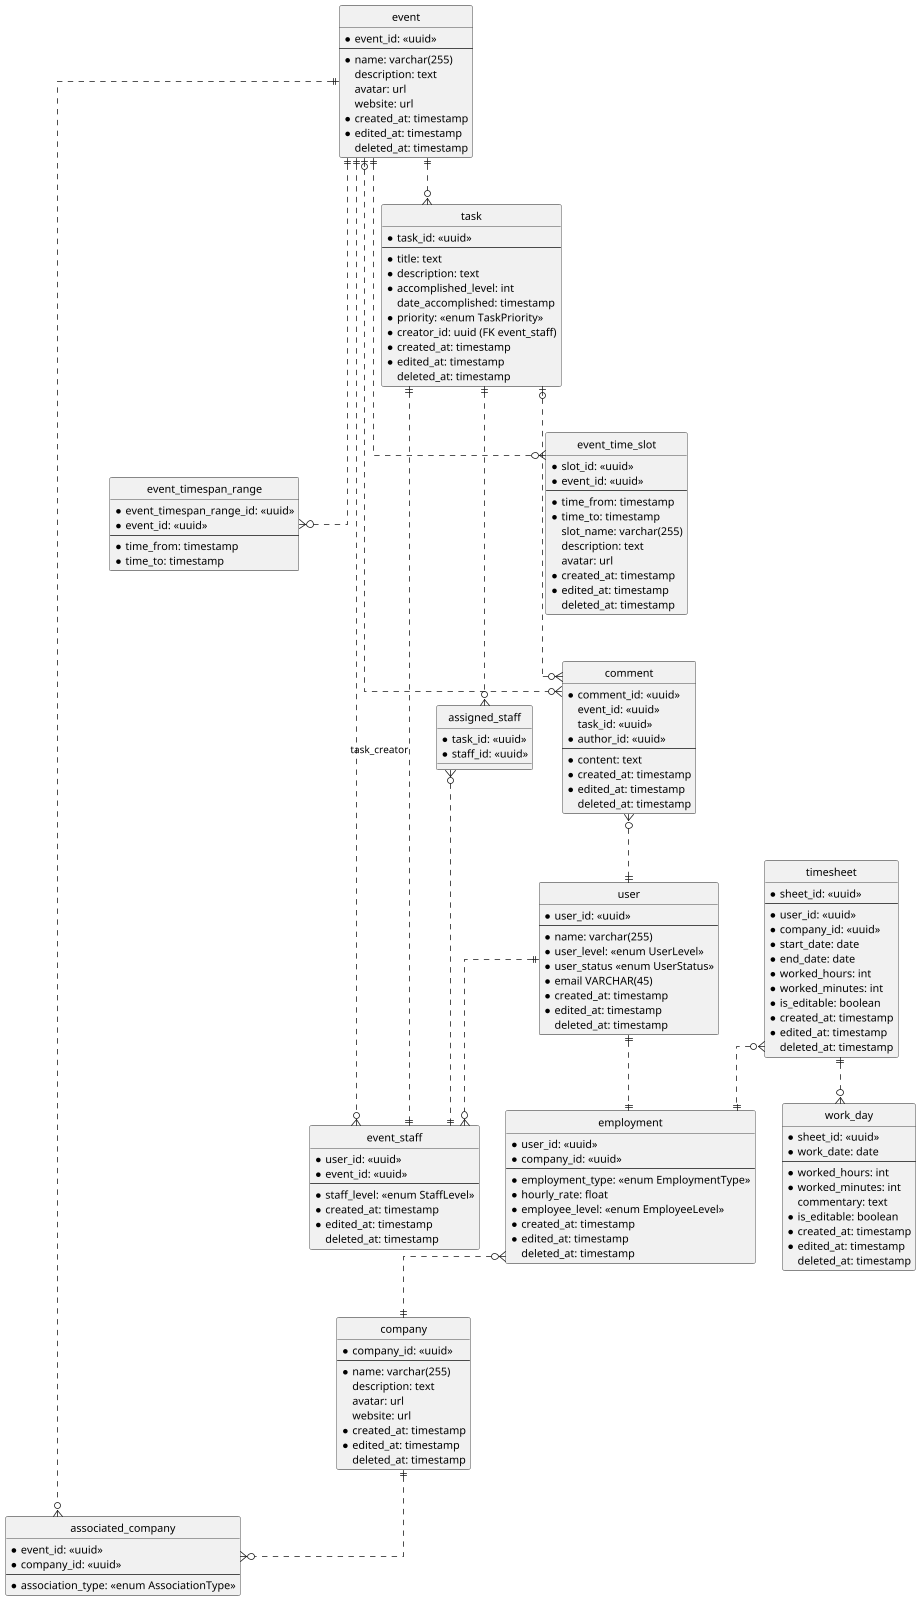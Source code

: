 @startuml erd
skinparam Linetype ortho
scale 1600 * 1600
hide circle

entity user {
    *user_id: <<uuid>>
    ---
    *name: varchar(255)
    *user_level: <<enum UserLevel>>
    *user_status <<enum UserStatus>>
    *email VARCHAR(45)
    *created_at: timestamp
    *edited_at: timestamp
    deleted_at: timestamp
}

entity timesheet {
    *sheet_id: <<uuid>>
    ---
    *user_id: <<uuid>>
    *company_id: <<uuid>>
    *start_date: date
    *end_date: date
    *worked_hours: int
    *worked_minutes: int
    *is_editable: boolean
    *created_at: timestamp
    *edited_at: timestamp
    deleted_at: timestamp
}

entity work_day {
    *sheet_id: <<uuid>>
    *work_date: date
    ---
    *worked_hours: int
    *worked_minutes: int
    commentary: text
    *is_editable: boolean
    *created_at: timestamp
    *edited_at: timestamp
    deleted_at: timestamp
}

entity event {
    *event_id: <<uuid>>
    ---
    *name: varchar(255)
    description: text
    avatar: url
    website: url
    *created_at: timestamp
    *edited_at: timestamp
    deleted_at: timestamp
}

entity event_timespan_range {
    *event_timespan_range_id: <<uuid>>
    *event_id: <<uuid>>
    ---
    *time_from: timestamp
    *time_to: timestamp
}

entity task {
    *task_id: <<uuid>>
    --
    *title: text
    *description: text
    *accomplished_level: int
    date_accomplished: timestamp
    *priority: <<enum TaskPriority>>
    *creator_id: uuid (FK event_staff)
    *created_at: timestamp
    *edited_at: timestamp
    deleted_at: timestamp
}

entity assigned_staff {
    *task_id: <<uuid>>
    *staff_id: <<uuid>>
}

entity event_time_slot {
    *slot_id: <<uuid>>
    *event_id: <<uuid>>
    ----
    *time_from: timestamp
    *time_to: timestamp
    slot_name: varchar(255)
    description: text
    avatar: url
    *created_at: timestamp
    *edited_at: timestamp
    deleted_at: timestamp
}

entity company {
    *company_id: <<uuid>>
    ---
    *name: varchar(255)
    description: text
    avatar: url
    website: url
    *created_at: timestamp
    *edited_at: timestamp
    deleted_at: timestamp
}

entity associated_company {
    *event_id: <<uuid>>
    *company_id: <<uuid>>
    ---
    *association_type: <<enum AssociationType>>
}

entity employment {
    *user_id: <<uuid>>
    *company_id: <<uuid>>
    ---
    *employment_type: <<enum EmploymentType>>
    *hourly_rate: float
    *employee_level: <<enum EmployeeLevel>>
    *created_at: timestamp
    *edited_at: timestamp
    deleted_at: timestamp
}

entity event_staff {
    *user_id: <<uuid>>
    *event_id: <<uuid>>
    ---
    *staff_level: <<enum StaffLevel>>
    *created_at: timestamp
    *edited_at: timestamp
    deleted_at: timestamp
}

entity comment {
    *comment_id: <<uuid>>
    event_id: <<uuid>>
    task_id: <<uuid>>
    *author_id: <<uuid>>
    ---
    *content: text
    *created_at: timestamp
    *edited_at: timestamp
    deleted_at: timestamp
}

user||..||employment
timesheet}o..||employment
timesheet||..o{work_day
employment}o..||company
event||.o{associated_company
company||..o{associated_company
event||..o{event_staff
event||..o{task
event||...o{event_time_slot
event|o...o{comment
event||...o{event_timespan_range
task|o...o{comment
comment}o..||user
task||..||event_staff : task_creator
task||..o{assigned_staff
assigned_staff}o..||event_staff
user||..o{event_staff
@enduml